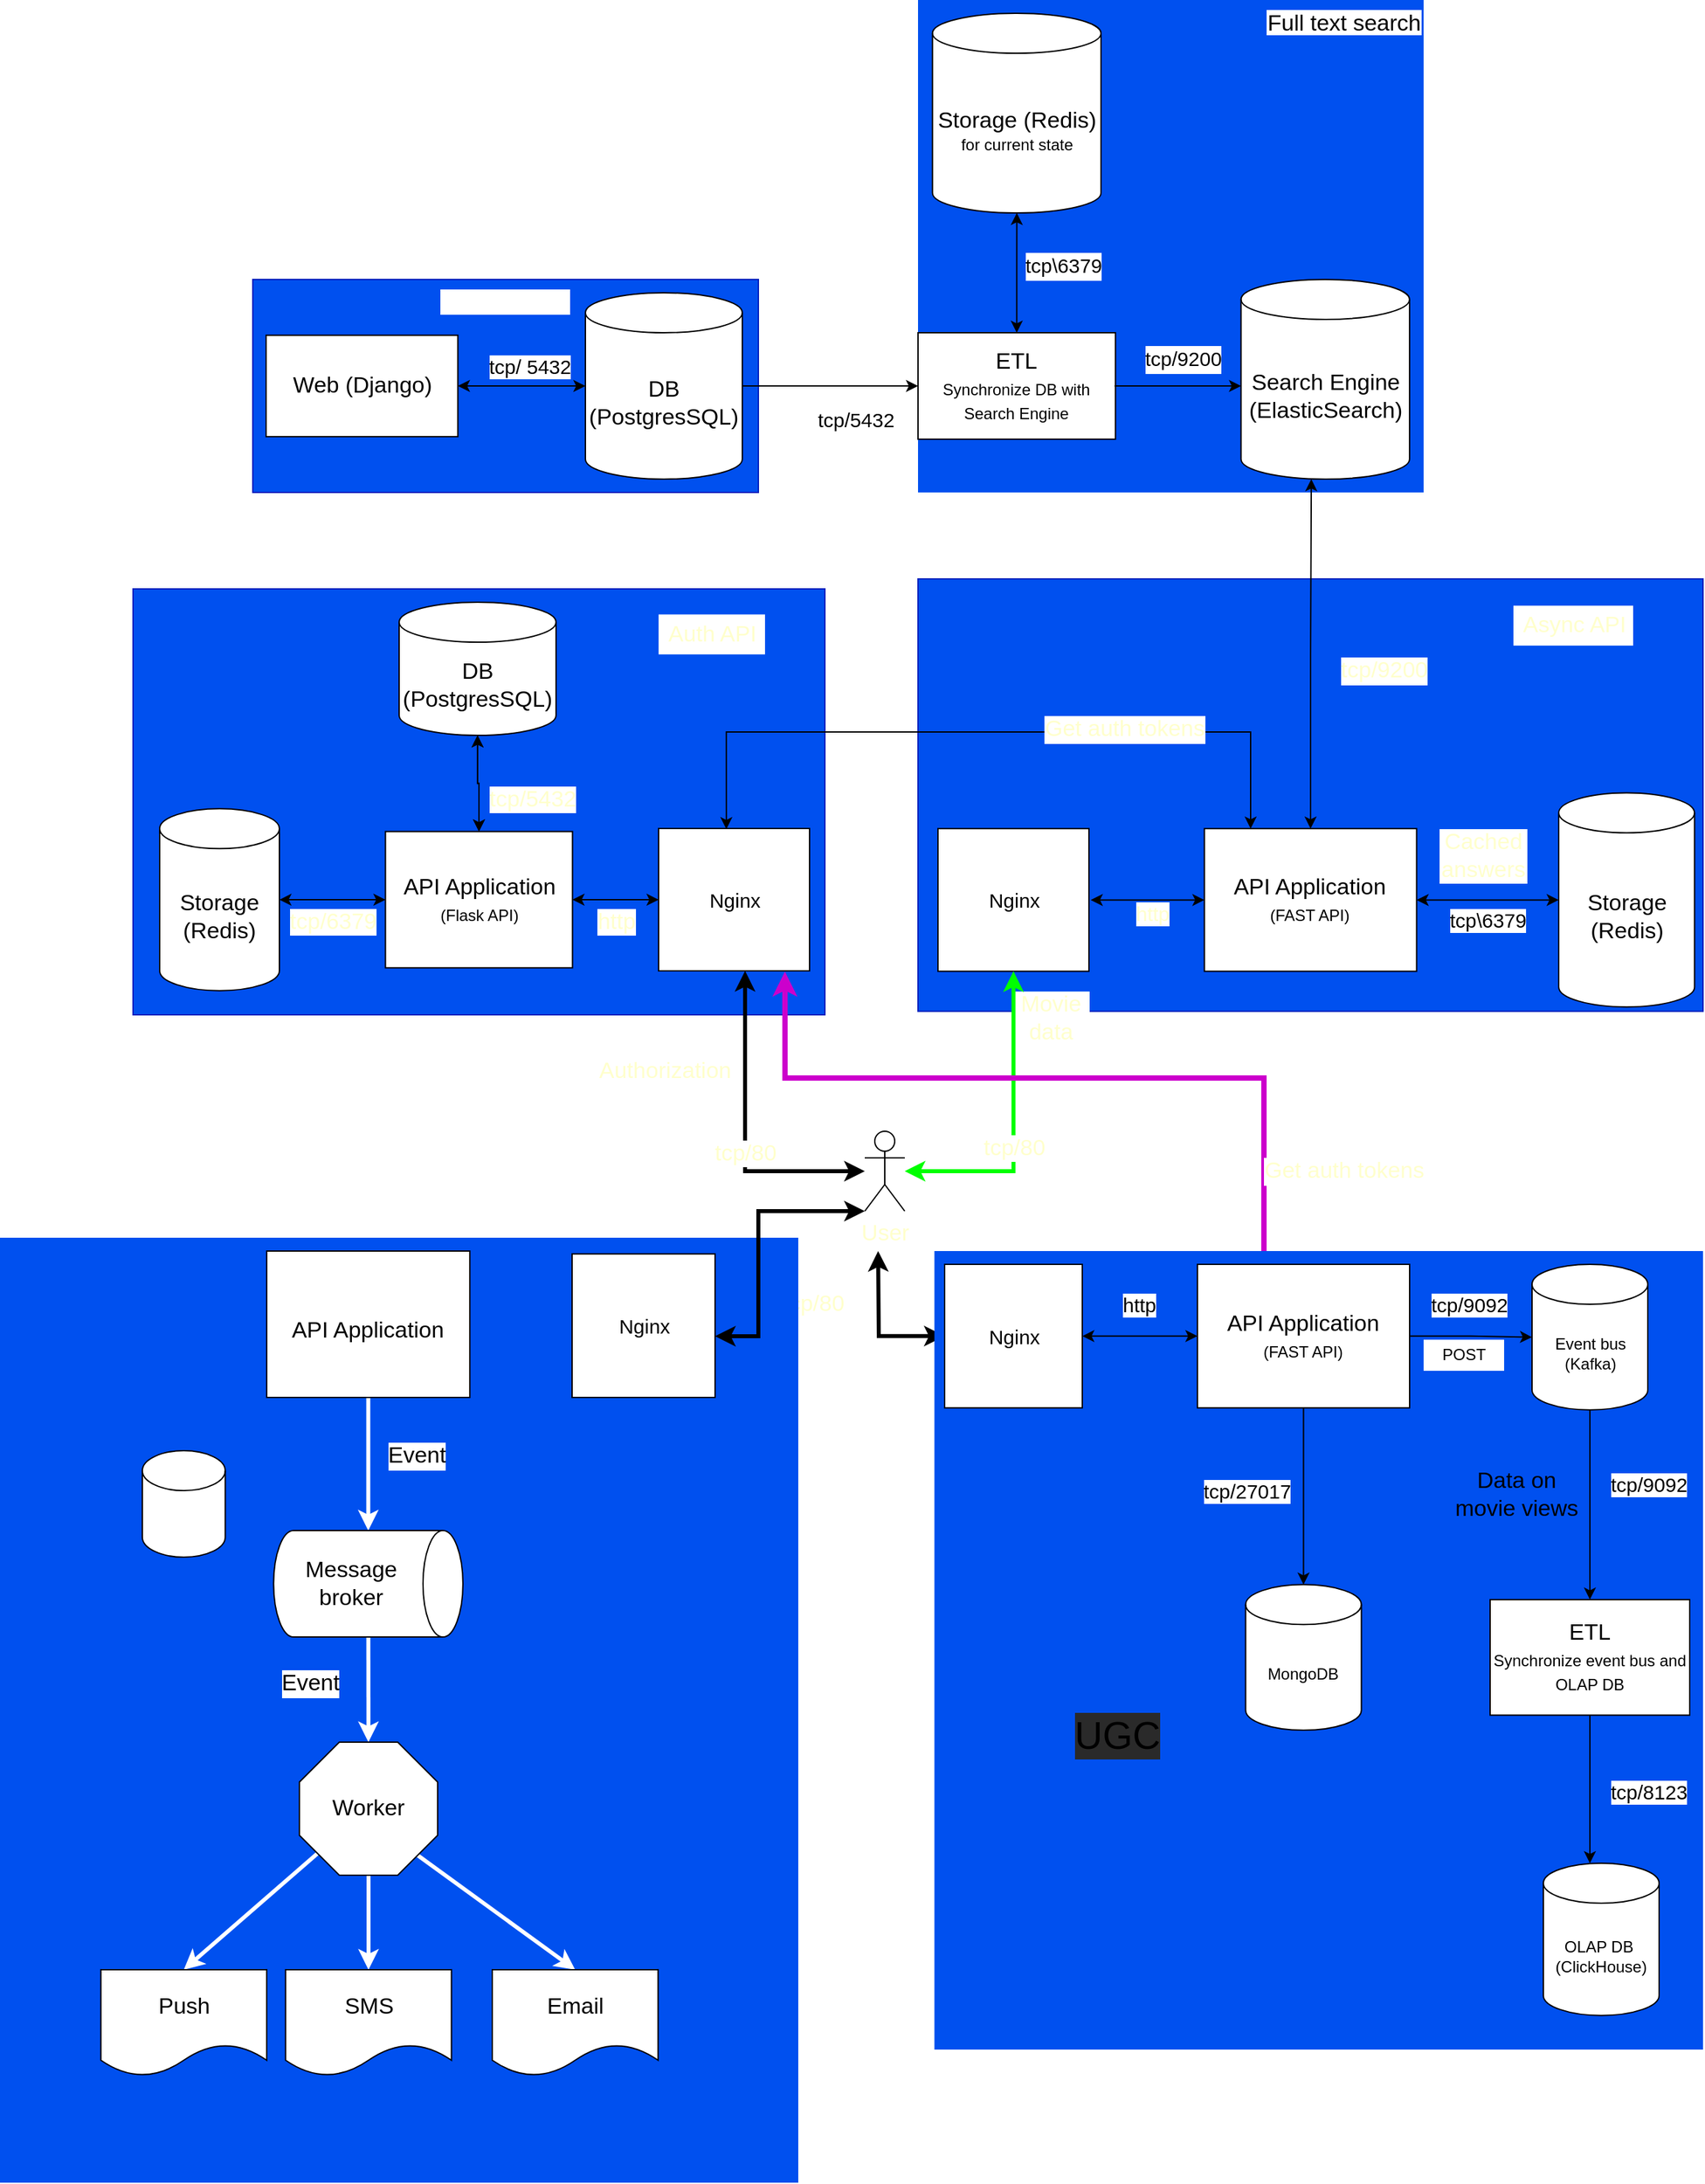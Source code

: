 <mxfile version="15.5.4" type="embed"><diagram id="kgpKYQtTHZ0yAKxKKP6v" name="Page-1"><mxGraphModel dx="1983" dy="1892" grid="1" gridSize="10" guides="1" tooltips="1" connect="1" arrows="1" fold="1" page="1" pageScale="1" pageWidth="850" pageHeight="1100" math="0" shadow="0"><root><mxCell id="0"/><mxCell id="1" parent="0"/><mxCell id="10" value="Admin Panel" style="group;fillColor=#0050ef;rounded=0;fontColor=#ffffff;strokeColor=#001DBC;fontSize=17;labelBackgroundColor=default;" parent="1" vertex="1" connectable="0"><mxGeometry x="90" y="80" width="380" height="160" as="geometry"/></mxCell><mxCell id="2" value="&lt;font style=&quot;font-size: 17px&quot;&gt;Web (Django)&lt;/font&gt;" style="html=1;" parent="10" vertex="1"><mxGeometry x="10" y="41.905" width="144.138" height="76.19" as="geometry"/></mxCell><mxCell id="3" value="&lt;font style=&quot;font-size: 17px&quot;&gt;DB (PostgresSQL)&lt;/font&gt;" style="shape=cylinder3;whiteSpace=wrap;html=1;boundedLbl=1;backgroundOutline=1;size=15;" parent="10" vertex="1"><mxGeometry x="250" y="10" width="117.93" height="140" as="geometry"/></mxCell><mxCell id="6" value="" style="edgeStyle=orthogonalEdgeStyle;rounded=0;orthogonalLoop=1;jettySize=auto;html=1;startArrow=classic;startFill=1;" parent="10" source="2" target="3" edge="1"><mxGeometry relative="1" as="geometry"/></mxCell><mxCell id="8" value="&lt;font style=&quot;font-size: 15px&quot;&gt;tcp/ 5432&lt;/font&gt;" style="edgeLabel;html=1;align=center;verticalAlign=middle;resizable=0;points=[];" parent="6" vertex="1" connectable="0"><mxGeometry x="0.356" y="-4" relative="1" as="geometry"><mxPoint x="-11" y="-19" as="offset"/></mxGeometry></mxCell><mxCell id="14" value="tcp/5432" style="edgeStyle=orthogonalEdgeStyle;rounded=0;orthogonalLoop=1;jettySize=auto;html=1;fontSize=15;startArrow=none;startFill=0;verticalAlign=top;" parent="1" source="3" target="12" edge="1"><mxGeometry x="0.286" y="-10" relative="1" as="geometry"><mxPoint as="offset"/></mxGeometry></mxCell><mxCell id="24" value="Full text search" style="group;fontSize=17;align=right;labelBackgroundColor=default;fillColor=#0050EF;" parent="1" vertex="1" connectable="0"><mxGeometry x="590" y="-130" width="380" height="370" as="geometry"/></mxCell><mxCell id="12" value="&lt;font style=&quot;font-size: 17px&quot;&gt;ETL&lt;/font&gt;&lt;br&gt;&lt;font style=&quot;font-size: 12px&quot;&gt;Synchronize DB with Search Engine&lt;/font&gt;" style="html=1;rounded=0;fontSize=15;fillColor=default;verticalAlign=middle;whiteSpace=wrap;" parent="24" vertex="1"><mxGeometry x="0.006" y="250" width="148.372" height="80" as="geometry"/></mxCell><mxCell id="17" value="&lt;font style=&quot;font-size: 17px&quot;&gt;Storage (Redis) &lt;/font&gt;&lt;br&gt;for current state" style="shape=cylinder3;whiteSpace=wrap;html=1;boundedLbl=1;backgroundOutline=1;size=15;" parent="24" vertex="1"><mxGeometry x="10.862" y="10" width="126.667" height="150" as="geometry"/></mxCell><mxCell id="18" value="" style="edgeStyle=orthogonalEdgeStyle;rounded=0;orthogonalLoop=1;jettySize=auto;html=1;fontSize=15;startArrow=classic;startFill=1;verticalAlign=top;" parent="24" source="12" target="17" edge="1"><mxGeometry relative="1" as="geometry"/></mxCell><mxCell id="19" value="&lt;font style=&quot;font-size: 15px&quot;&gt;tcp\6379&lt;/font&gt;" style="edgeLabel;html=1;align=center;verticalAlign=middle;resizable=0;points=[];fontSize=17;" parent="18" vertex="1" connectable="0"><mxGeometry x="-0.428" y="3" relative="1" as="geometry"><mxPoint x="38" y="-24" as="offset"/></mxGeometry></mxCell><mxCell id="13" value="&lt;font style=&quot;font-size: 17px&quot;&gt;Search Engine (ElasticSearch)&lt;/font&gt;" style="shape=cylinder3;whiteSpace=wrap;html=1;boundedLbl=1;backgroundOutline=1;size=15;" parent="24" vertex="1"><mxGeometry x="242.778" y="210" width="126.667" height="150" as="geometry"/></mxCell><mxCell id="16" value="" style="edgeStyle=orthogonalEdgeStyle;rounded=0;orthogonalLoop=1;jettySize=auto;html=1;fontSize=15;startArrow=none;startFill=0;verticalAlign=top;" parent="24" target="13" edge="1"><mxGeometry relative="1" as="geometry"><mxPoint x="234.933" y="290" as="sourcePoint"/><Array as="points"><mxPoint x="147.778" y="290"/><mxPoint x="147.778" y="290"/></Array></mxGeometry></mxCell><mxCell id="25" value="&lt;font style=&quot;font-size: 15px&quot;&gt;tcp/9200&lt;/font&gt;" style="edgeLabel;html=1;align=center;verticalAlign=middle;resizable=0;points=[];fontSize=17;" parent="16" vertex="1" connectable="0"><mxGeometry x="-0.033" y="-4" relative="1" as="geometry"><mxPoint x="50" y="-24" as="offset"/></mxGeometry></mxCell><mxCell id="69" value="" style="group;fillColor=#0050ef;fontColor=#ffffff;strokeColor=#001DBC;" parent="1" vertex="1" connectable="0"><mxGeometry y="312.5" width="520" height="320" as="geometry"/></mxCell><mxCell id="143" value="tcp/6379" style="edgeStyle=orthogonalEdgeStyle;rounded=0;orthogonalLoop=1;jettySize=auto;html=1;fontSize=17;fontColor=#FFFFCC;startArrow=classic;startFill=1;verticalAlign=top;" parent="69" source="71" target="75" edge="1"><mxGeometry relative="1" as="geometry"/></mxCell><mxCell id="71" value="&lt;font style=&quot;font-size: 17px&quot;&gt;Sto&lt;/font&gt;&lt;font style=&quot;font-size: 17px&quot;&gt;rage (Redis&lt;/font&gt;&lt;font&gt;&lt;font style=&quot;font-size: 17px&quot;&gt;)&lt;/font&gt;&lt;br&gt;&lt;/font&gt;" style="shape=cylinder3;whiteSpace=wrap;html=1;boundedLbl=1;backgroundOutline=1;size=15;" parent="69" vertex="1"><mxGeometry x="20" y="165.15" width="90" height="136.7" as="geometry"/></mxCell><mxCell id="87" value="" style="edgeStyle=orthogonalEdgeStyle;rounded=0;orthogonalLoop=1;jettySize=auto;html=1;fontSize=17;fontColor=#FFFFCC;startArrow=classic;startFill=1;verticalAlign=top;" parent="69" source="75" target="85" edge="1"><mxGeometry relative="1" as="geometry"/></mxCell><mxCell id="75" value="&lt;span style=&quot;font-size: 17px&quot;&gt;API Application&lt;/span&gt;&lt;br&gt;&lt;font style=&quot;font-size: 12px&quot;&gt;(Flask API)&lt;/font&gt;" style="html=1;rounded=0;fontSize=15;fillColor=default;verticalAlign=middle;whiteSpace=wrap;" parent="69" vertex="1"><mxGeometry x="189.715" y="182.3" width="140.563" height="102.4" as="geometry"/></mxCell><mxCell id="83" value="Auth API" style="text;html=1;align=center;verticalAlign=middle;resizable=0;points=[];autosize=1;strokeColor=none;fillColor=default;fontSize=17;fontColor=#FFFFCC;" parent="69" vertex="1"><mxGeometry x="395" y="19.2" width="80" height="30" as="geometry"/></mxCell><mxCell id="84" style="edgeStyle=orthogonalEdgeStyle;rounded=0;orthogonalLoop=1;jettySize=auto;html=1;exitX=0.5;exitY=1;exitDx=0;exitDy=0;exitPerimeter=0;fontSize=17;fontColor=#FFFFCC;startArrow=classic;startFill=1;verticalAlign=top;" parent="69" source="71" target="71" edge="1"><mxGeometry relative="1" as="geometry"/></mxCell><mxCell id="86" value="tcp/5432" style="edgeStyle=orthogonalEdgeStyle;rounded=0;orthogonalLoop=1;jettySize=auto;html=1;fontSize=17;fontColor=#FFFFCC;startArrow=classic;startFill=1;verticalAlign=top;" parent="69" source="85" target="75" edge="1"><mxGeometry x="0.01" y="41" relative="1" as="geometry"><mxPoint x="-1" y="-4" as="offset"/></mxGeometry></mxCell><mxCell id="85" value="&lt;font style=&quot;font-size: 17px&quot;&gt;DB (PostgresSQL)&lt;/font&gt;" style="shape=cylinder3;whiteSpace=wrap;html=1;boundedLbl=1;backgroundOutline=1;size=15;" parent="69" vertex="1"><mxGeometry x="200" y="10" width="117.93" height="100" as="geometry"/></mxCell><mxCell id="96" value="http" style="edgeStyle=orthogonalEdgeStyle;rounded=0;orthogonalLoop=1;jettySize=auto;html=1;fontSize=17;fontColor=#FFFFCC;startArrow=classic;startFill=1;verticalAlign=top;" parent="69" source="95" target="75" edge="1"><mxGeometry relative="1" as="geometry"/></mxCell><mxCell id="95" value="Nginx" style="html=1;rounded=0;fontSize=15;fillColor=default;" parent="69" vertex="1"><mxGeometry x="395" y="180" width="113.46" height="107" as="geometry"/></mxCell><mxCell id="91" value="User" style="shape=umlActor;verticalLabelPosition=bottom;verticalAlign=top;html=1;outlineConnect=0;rounded=0;labelBackgroundColor=default;fontSize=17;fontColor=#FFFFCC;fillColor=default;labelPosition=center;align=center;" parent="1" vertex="1"><mxGeometry x="550" y="720" width="30" height="60" as="geometry"/></mxCell><mxCell id="125" value="" style="group" parent="1" vertex="1" connectable="0"><mxGeometry x="590" y="305" width="590" height="345" as="geometry"/></mxCell><mxCell id="47" value="" style="group;fillColor=#0050ef;fontColor=#ffffff;strokeColor=#001DBC;fontStyle=0;container=0;" parent="125" vertex="1" connectable="0"><mxGeometry width="590" height="324.848" as="geometry"/></mxCell><mxCell id="29" value="&lt;font style=&quot;font-size: 17px&quot;&gt;Sto&lt;/font&gt;&lt;font style=&quot;font-size: 17px&quot;&gt;rage (Redis&lt;/font&gt;&lt;font&gt;&lt;font style=&quot;font-size: 17px&quot;&gt;)&lt;/font&gt;&lt;br&gt;&lt;/font&gt;" style="shape=cylinder3;whiteSpace=wrap;html=1;boundedLbl=1;backgroundOutline=1;size=15;" parent="125" vertex="1"><mxGeometry x="481.538" y="160.8" width="102.115" height="160.8" as="geometry"/></mxCell><mxCell id="31" value="&lt;font style=&quot;font-size: 15px&quot;&gt;tcp\6379&lt;/font&gt;" style="edgeStyle=orthogonalEdgeStyle;rounded=0;orthogonalLoop=1;jettySize=auto;html=1;fontSize=12;startArrow=classic;startFill=1;verticalAlign=top;" parent="125" source="30" target="29" edge="1"><mxGeometry x="5" as="geometry"/></mxCell><mxCell id="35" style="edgeStyle=orthogonalEdgeStyle;rounded=0;orthogonalLoop=1;jettySize=auto;html=1;fontSize=12;startArrow=classic;startFill=1;verticalAlign=top;entryX=1;entryY=0.5;entryDx=0;entryDy=0;" parent="125" source="30" edge="1"><mxGeometry x="5" as="geometry"><mxPoint x="129.808" y="241.2" as="targetPoint"/></mxGeometry></mxCell><mxCell id="36" value="&lt;font style=&quot;font-size: 15px&quot;&gt;http&lt;/font&gt;" style="edgeLabel;html=1;align=center;verticalAlign=middle;resizable=0;points=[];fontSize=12;fontColor=#FFFFCC;" parent="35" vertex="1" connectable="0"><mxGeometry x="-0.077" y="4" relative="1" as="geometry"><mxPoint y="6" as="offset"/></mxGeometry></mxCell><mxCell id="30" value="&lt;span style=&quot;font-size: 17px&quot;&gt;API Application&lt;/span&gt;&lt;br&gt;&lt;font style=&quot;font-size: 12px&quot;&gt;(FAST API)&lt;/font&gt;" style="html=1;rounded=0;fontSize=15;fillColor=default;verticalAlign=middle;whiteSpace=wrap;" parent="125" vertex="1"><mxGeometry x="215.256" y="187.6" width="159.485" height="107.2" as="geometry"/></mxCell><mxCell id="48" value="Async API" style="text;html=1;align=center;verticalAlign=middle;resizable=0;points=[];autosize=1;strokeColor=none;fillColor=default;fontSize=17;fontColor=#FFFFCC;" parent="125" vertex="1"><mxGeometry x="447.5" y="20.1" width="90" height="30" as="geometry"/></mxCell><mxCell id="90" value="Cached answers" style="text;html=1;strokeColor=none;fillColor=none;align=center;verticalAlign=middle;whiteSpace=wrap;rounded=0;labelBackgroundColor=default;fontSize=17;fontColor=#FFFFCC;" parent="125" vertex="1"><mxGeometry x="390.769" y="187.6" width="68.077" height="40.2" as="geometry"/></mxCell><mxCell id="124" value="Nginx" style="html=1;rounded=0;fontSize=15;fillColor=default;" parent="125" vertex="1"><mxGeometry x="14.996" y="187.6" width="113.462" height="107.2" as="geometry"/></mxCell><mxCell id="144" value="Movie data" style="text;html=1;strokeColor=none;fillColor=none;align=center;verticalAlign=middle;whiteSpace=wrap;rounded=0;labelBackgroundColor=default;fontSize=17;fontColor=#FFFFCC;" parent="125" vertex="1"><mxGeometry x="70" y="315" width="60" height="30" as="geometry"/></mxCell><mxCell id="126" style="edgeStyle=orthogonalEdgeStyle;rounded=0;orthogonalLoop=1;jettySize=auto;html=1;entryX=0.417;entryY=1;entryDx=0;entryDy=0;entryPerimeter=0;fontSize=17;fontColor=#FFFFCC;startArrow=classic;startFill=1;verticalAlign=top;" parent="1" source="30" target="13" edge="1"><mxGeometry relative="1" as="geometry"/></mxCell><mxCell id="127" value="tcp/9200" style="edgeLabel;html=1;align=center;verticalAlign=middle;resizable=0;points=[];fontSize=17;fontColor=#FFFFCC;" parent="126" vertex="1" connectable="0"><mxGeometry x="-0.042" y="-2" relative="1" as="geometry"><mxPoint x="53" y="7" as="offset"/></mxGeometry></mxCell><mxCell id="134" value="tcp/80" style="edgeStyle=orthogonalEdgeStyle;rounded=0;orthogonalLoop=1;jettySize=auto;html=1;fontSize=17;fontColor=#FFFFCC;startArrow=classic;startFill=1;verticalAlign=top;strokeColor=#00FF00;strokeWidth=3;" parent="1" source="124" target="91" edge="1"><mxGeometry relative="1" as="geometry"><Array as="points"><mxPoint x="662" y="750"/></Array></mxGeometry></mxCell><mxCell id="141" value="tcp/80" style="edgeStyle=orthogonalEdgeStyle;rounded=0;orthogonalLoop=1;jettySize=auto;html=1;fontSize=17;fontColor=#FFFFCC;startArrow=classic;startFill=1;verticalAlign=top;strokeWidth=3;" parent="1" source="95" target="91" edge="1"><mxGeometry relative="1" as="geometry"><Array as="points"><mxPoint x="460" y="750"/></Array></mxGeometry></mxCell><mxCell id="145" value="Authorization" style="text;html=1;strokeColor=none;fillColor=none;align=center;verticalAlign=middle;whiteSpace=wrap;rounded=0;labelBackgroundColor=default;fontSize=17;fontColor=#FFFFCC;" parent="1" vertex="1"><mxGeometry x="370" y="660" width="60" height="30" as="geometry"/></mxCell><mxCell id="146" style="edgeStyle=orthogonalEdgeStyle;rounded=0;orthogonalLoop=1;jettySize=auto;html=1;entryX=0.449;entryY=0.005;entryDx=0;entryDy=0;entryPerimeter=0;fontSize=17;fontColor=#FFFFCC;startArrow=classic;startFill=1;verticalAlign=top;" parent="1" source="30" target="95" edge="1"><mxGeometry relative="1" as="geometry"><Array as="points"><mxPoint x="840" y="420"/><mxPoint x="446" y="420"/></Array></mxGeometry></mxCell><mxCell id="147" value="Get auth tokens" style="edgeLabel;html=1;align=center;verticalAlign=middle;resizable=0;points=[];fontSize=17;fontColor=#FFFFCC;" parent="146" vertex="1" connectable="0"><mxGeometry x="-0.379" y="-2" relative="1" as="geometry"><mxPoint as="offset"/></mxGeometry></mxCell><mxCell id="153" style="edgeStyle=orthogonalEdgeStyle;rounded=0;orthogonalLoop=1;jettySize=auto;html=1;startArrow=classic;startFill=1;strokeWidth=3;" parent="1" source="148" edge="1"><mxGeometry relative="1" as="geometry"><mxPoint x="560" y="810" as="targetPoint"/></mxGeometry></mxCell><mxCell id="154" value="&lt;span style=&quot;color: rgb(255 , 255 , 204) ; font-size: 17px&quot;&gt;tcp/80&lt;/span&gt;" style="edgeLabel;html=1;align=center;verticalAlign=middle;resizable=0;points=[];" parent="153" vertex="1" connectable="0"><mxGeometry x="0.208" y="4" relative="1" as="geometry"><mxPoint x="-46" y="-5" as="offset"/></mxGeometry></mxCell><mxCell id="171" value="" style="endArrow=classic;startArrow=classic;html=1;rounded=0;entryX=0.837;entryY=1.005;entryDx=0;entryDy=0;entryPerimeter=0;strokeColor=#CC00CC;strokeWidth=4;" parent="1" target="95" edge="1"><mxGeometry width="50" height="50" relative="1" as="geometry"><mxPoint x="850" y="830" as="sourcePoint"/><mxPoint x="850" y="710" as="targetPoint"/><Array as="points"><mxPoint x="850" y="680"/><mxPoint x="490" y="680"/></Array></mxGeometry></mxCell><mxCell id="172" value="Get auth tokens" style="edgeLabel;html=1;align=center;verticalAlign=middle;resizable=0;points=[];fontSize=17;fontColor=#FFFFCC;" parent="1" vertex="1" connectable="0"><mxGeometry x="910.0" y="750" as="geometry"/></mxCell><mxCell id="178" value="" style="group" vertex="1" connectable="0" parent="1"><mxGeometry x="602.31" y="810" width="577.69" height="600" as="geometry"/></mxCell><mxCell id="168" value="" style="group;labelBackgroundColor=#0050EF;fillColor=#0050EF;container=0;" parent="178" vertex="1" connectable="0"><mxGeometry width="577.69" height="600" as="geometry"/></mxCell><mxCell id="148" value="Nginx" style="html=1;rounded=0;fontSize=15;fillColor=default;" parent="178" vertex="1"><mxGeometry x="7.69" y="10" width="103.46" height="107.83" as="geometry"/></mxCell><mxCell id="149" value="&lt;span style=&quot;font-size: 17px&quot;&gt;API Application&lt;/span&gt;&lt;br&gt;&lt;font style=&quot;font-size: 12px&quot;&gt;(FAST API)&lt;/font&gt;" style="html=1;rounded=0;fontSize=15;fillColor=default;verticalAlign=middle;whiteSpace=wrap;" parent="178" vertex="1"><mxGeometry x="197.69" y="10" width="159.48" height="107.83" as="geometry"/></mxCell><mxCell id="156" value="" style="edgeStyle=orthogonalEdgeStyle;rounded=0;orthogonalLoop=1;jettySize=auto;html=1;startArrow=classic;startFill=1;" parent="178" source="148" target="149" edge="1"><mxGeometry x="-2.31" as="geometry"/></mxCell><mxCell id="162" value="&lt;font style=&quot;font-size: 15px&quot;&gt;http&lt;/font&gt;" style="edgeLabel;html=1;align=center;verticalAlign=middle;resizable=0;points=[];" parent="156" vertex="1" connectable="0"><mxGeometry x="-0.017" y="-3" relative="1" as="geometry"><mxPoint y="-27" as="offset"/></mxGeometry></mxCell><mxCell id="150" value="Event bus&lt;br&gt;(Kafka)" style="shape=cylinder3;whiteSpace=wrap;html=1;boundedLbl=1;backgroundOutline=1;size=15;" parent="178" vertex="1"><mxGeometry x="449.19" y="10" width="87" height="109.35" as="geometry"/></mxCell><mxCell id="157" value="" style="edgeStyle=orthogonalEdgeStyle;rounded=0;orthogonalLoop=1;jettySize=auto;html=1;startArrow=none;startFill=0;" parent="178" source="149" target="150" edge="1"><mxGeometry x="-2.31" as="geometry"/></mxCell><mxCell id="164" value="tcp/9092" style="edgeLabel;html=1;align=center;verticalAlign=middle;resizable=0;points=[];fontSize=15;" parent="157" vertex="1" connectable="0"><mxGeometry x="-0.054" relative="1" as="geometry"><mxPoint y="-24" as="offset"/></mxGeometry></mxCell><mxCell id="151" value="OLAP DB&amp;nbsp;&lt;br&gt;(ClickHouse)" style="shape=cylinder3;whiteSpace=wrap;html=1;boundedLbl=1;backgroundOutline=1;size=15;" parent="178" vertex="1"><mxGeometry x="457.69" y="460" width="87" height="114.35" as="geometry"/></mxCell><mxCell id="161" style="edgeStyle=orthogonalEdgeStyle;rounded=0;orthogonalLoop=1;jettySize=auto;html=1;startArrow=none;startFill=0;exitX=0.5;exitY=1;exitDx=0;exitDy=0;" parent="178" source="152" edge="1"><mxGeometry x="-2.31" as="geometry"><mxPoint x="492.69" y="460" as="targetPoint"/></mxGeometry></mxCell><mxCell id="163" value="tcp/8123" style="edgeLabel;html=1;align=center;verticalAlign=middle;resizable=0;points=[];fontSize=15;" parent="161" vertex="1" connectable="0"><mxGeometry x="-0.576" y="2" relative="1" as="geometry"><mxPoint x="42" y="34" as="offset"/></mxGeometry></mxCell><mxCell id="152" value="&lt;font style=&quot;font-size: 17px&quot;&gt;ETL&lt;br&gt;&lt;/font&gt;&lt;font style=&quot;font-size: 12px&quot;&gt;Synchronize event bus and OLAP DB&lt;/font&gt;" style="html=1;rounded=0;fontSize=15;fillColor=default;verticalAlign=middle;whiteSpace=wrap;" parent="178" vertex="1"><mxGeometry x="417.69" y="261.92" width="150" height="86.8" as="geometry"/></mxCell><mxCell id="158" value="" style="edgeStyle=orthogonalEdgeStyle;rounded=0;orthogonalLoop=1;jettySize=auto;html=1;startArrow=none;startFill=0;" parent="178" source="150" target="152" edge="1"><mxGeometry x="-2.31" as="geometry"/></mxCell><mxCell id="165" value="tcp/9092" style="edgeLabel;html=1;align=center;verticalAlign=middle;resizable=0;points=[];fontSize=15;" parent="158" vertex="1" connectable="0"><mxGeometry x="-0.4" relative="1" as="geometry"><mxPoint x="44" y="12" as="offset"/></mxGeometry></mxCell><mxCell id="166" value="POST" style="text;html=1;strokeColor=none;fillColor=default;align=center;verticalAlign=middle;whiteSpace=wrap;rounded=0;" parent="178" vertex="1"><mxGeometry x="367.69" y="66.62" width="60.52" height="23.38" as="geometry"/></mxCell><mxCell id="169" value="&lt;font style=&quot;font-size: 29px&quot;&gt;UGC&lt;/font&gt;" style="text;html=1;strokeColor=none;fillColor=none;align=center;verticalAlign=middle;whiteSpace=wrap;rounded=0;labelBackgroundColor=#2A2A2A;" parent="178" vertex="1"><mxGeometry x="107.69" y="348.72" width="60" height="30" as="geometry"/></mxCell><mxCell id="170" value="Data on movie views" style="text;html=1;strokeColor=none;fillColor=none;align=center;verticalAlign=middle;whiteSpace=wrap;rounded=0;labelBackgroundColor=#0050EF;fontSize=17;" parent="178" vertex="1"><mxGeometry x="387.69" y="167.5" width="100" height="30" as="geometry"/></mxCell><mxCell id="173" value="MongoDB&lt;br&gt;" style="shape=cylinder3;whiteSpace=wrap;html=1;boundedLbl=1;backgroundOutline=1;size=15;" vertex="1" parent="178"><mxGeometry x="233.93" y="250.65" width="87" height="109.35" as="geometry"/></mxCell><mxCell id="175" style="edgeStyle=orthogonalEdgeStyle;rounded=0;orthogonalLoop=1;jettySize=auto;html=1;exitX=0.5;exitY=1;exitDx=0;exitDy=0;entryX=0.5;entryY=0;entryDx=0;entryDy=0;entryPerimeter=0;" edge="1" parent="178" source="149" target="173"><mxGeometry relative="1" as="geometry"/></mxCell><mxCell id="176" value="&lt;font style=&quot;font-size: 15px&quot;&gt;tcp/27017&lt;/font&gt;" style="edgeLabel;html=1;align=center;verticalAlign=middle;resizable=0;points=[];fontSize=15;" vertex="1" connectable="0" parent="175"><mxGeometry x="-0.455" relative="1" as="geometry"><mxPoint x="-43" y="26" as="offset"/></mxGeometry></mxCell><mxCell id="221" value="" style="group" vertex="1" connectable="0" parent="1"><mxGeometry x="-100" y="800" width="600" height="710" as="geometry"/></mxCell><mxCell id="222" value="" style="group;labelBackgroundColor=#0050EF;fillColor=#0050EF;container=0;" vertex="1" connectable="0" parent="221"><mxGeometry width="600" height="710" as="geometry"/></mxCell><mxCell id="223" value="Nginx" style="html=1;rounded=0;fontSize=15;fillColor=default;" vertex="1" parent="221"><mxGeometry x="430.002" y="12.17" width="107.456" height="107.83" as="geometry"/></mxCell><mxCell id="272" style="rounded=0;orthogonalLoop=1;jettySize=auto;html=1;exitX=0.5;exitY=1;exitDx=0;exitDy=0;entryX=0;entryY=0.5;entryDx=0;entryDy=0;entryPerimeter=0;fontSize=17;startArrow=none;startFill=0;strokeColor=#FFFFFF;strokeWidth=3;endArrow=classic;endFill=1;" edge="1" parent="221" source="265" target="269"><mxGeometry relative="1" as="geometry"/></mxCell><mxCell id="273" value="Event" style="edgeLabel;html=1;align=center;verticalAlign=middle;resizable=0;points=[];fontSize=17;" vertex="1" connectable="0" parent="272"><mxGeometry x="-0.052" y="2" relative="1" as="geometry"><mxPoint x="34" y="-4" as="offset"/></mxGeometry></mxCell><mxCell id="265" value="&lt;font style=&quot;font-size: 17px&quot;&gt;API Application&lt;/font&gt;" style="rounded=0;whiteSpace=wrap;html=1;fontSize=29;" vertex="1" parent="221"><mxGeometry x="200.454" y="10" width="152.677" height="110" as="geometry"/></mxCell><mxCell id="268" value="" style="shape=cylinder3;whiteSpace=wrap;html=1;boundedLbl=1;backgroundOutline=1;size=15;fontSize=17;" vertex="1" parent="221"><mxGeometry x="106.978" y="160" width="62.317" height="80" as="geometry"/></mxCell><mxCell id="276" value="" style="edgeStyle=none;rounded=0;orthogonalLoop=1;jettySize=auto;html=1;fontSize=17;startArrow=none;startFill=0;endArrow=classic;endFill=1;strokeColor=#FFFFFF;strokeWidth=3;" edge="1" parent="221" source="269" target="275"><mxGeometry relative="1" as="geometry"/></mxCell><mxCell id="277" value="Event" style="edgeLabel;html=1;align=center;verticalAlign=middle;resizable=0;points=[];fontSize=17;" vertex="1" connectable="0" parent="276"><mxGeometry x="-0.122" y="5" relative="1" as="geometry"><mxPoint x="-49" as="offset"/></mxGeometry></mxCell><mxCell id="269" value="Message broker" style="shape=cylinder3;whiteSpace=wrap;html=1;boundedLbl=1;backgroundOutline=1;size=15;fontSize=17;direction=south;" vertex="1" parent="221"><mxGeometry x="205.647" y="220" width="142.291" height="80" as="geometry"/></mxCell><mxCell id="285" style="edgeStyle=none;rounded=0;orthogonalLoop=1;jettySize=auto;html=1;entryX=0.5;entryY=0;entryDx=0;entryDy=0;fontSize=17;startArrow=none;startFill=0;endArrow=classic;endFill=1;strokeColor=#FFFFFF;strokeWidth=3;" edge="1" parent="221" target="284"><mxGeometry relative="1" as="geometry"><mxPoint x="241.676" y="460" as="sourcePoint"/></mxGeometry></mxCell><mxCell id="286" value="" style="edgeStyle=none;rounded=0;orthogonalLoop=1;jettySize=auto;html=1;fontSize=17;startArrow=none;startFill=0;endArrow=classic;endFill=1;strokeColor=#FFFFFF;strokeWidth=3;" edge="1" parent="221" source="275" target="283"><mxGeometry relative="1" as="geometry"/></mxCell><mxCell id="288" style="edgeStyle=none;rounded=0;orthogonalLoop=1;jettySize=auto;html=1;entryX=0.5;entryY=0;entryDx=0;entryDy=0;fontSize=17;startArrow=none;startFill=0;endArrow=classic;endFill=1;strokeColor=#FFFFFF;strokeWidth=3;exitX=0;exitY=0;exitDx=88.862;exitDy=85;exitPerimeter=0;" edge="1" parent="221" source="275" target="282"><mxGeometry relative="1" as="geometry"/></mxCell><mxCell id="275" value="Worker" style="whiteSpace=wrap;html=1;shape=mxgraph.basic.octagon2;align=center;verticalAlign=middle;dx=15;fontSize=17;" vertex="1" parent="221"><mxGeometry x="225.058" y="379" width="103.862" height="100" as="geometry"/></mxCell><mxCell id="282" value="Email" style="shape=document;whiteSpace=wrap;html=1;boundedLbl=1;fontSize=17;" vertex="1" parent="221"><mxGeometry x="370.003" y="550" width="124.634" height="80" as="geometry"/></mxCell><mxCell id="283" value="SMS" style="shape=document;whiteSpace=wrap;html=1;boundedLbl=1;fontSize=17;" vertex="1" parent="221"><mxGeometry x="214.672" y="550" width="124.634" height="80" as="geometry"/></mxCell><mxCell id="284" value="Push" style="shape=document;whiteSpace=wrap;html=1;boundedLbl=1;fontSize=17;" vertex="1" parent="221"><mxGeometry x="75.819" y="550" width="124.634" height="80" as="geometry"/></mxCell><mxCell id="242" style="edgeStyle=orthogonalEdgeStyle;rounded=0;orthogonalLoop=1;jettySize=auto;html=1;entryX=0;entryY=1;entryDx=0;entryDy=0;entryPerimeter=0;fontSize=15;strokeWidth=3;startArrow=classic;startFill=1;" edge="1" parent="1" source="223" target="91"><mxGeometry relative="1" as="geometry"><Array as="points"><mxPoint x="470" y="874"/><mxPoint x="470" y="780"/></Array></mxGeometry></mxCell></root></mxGraphModel></diagram></mxfile>
